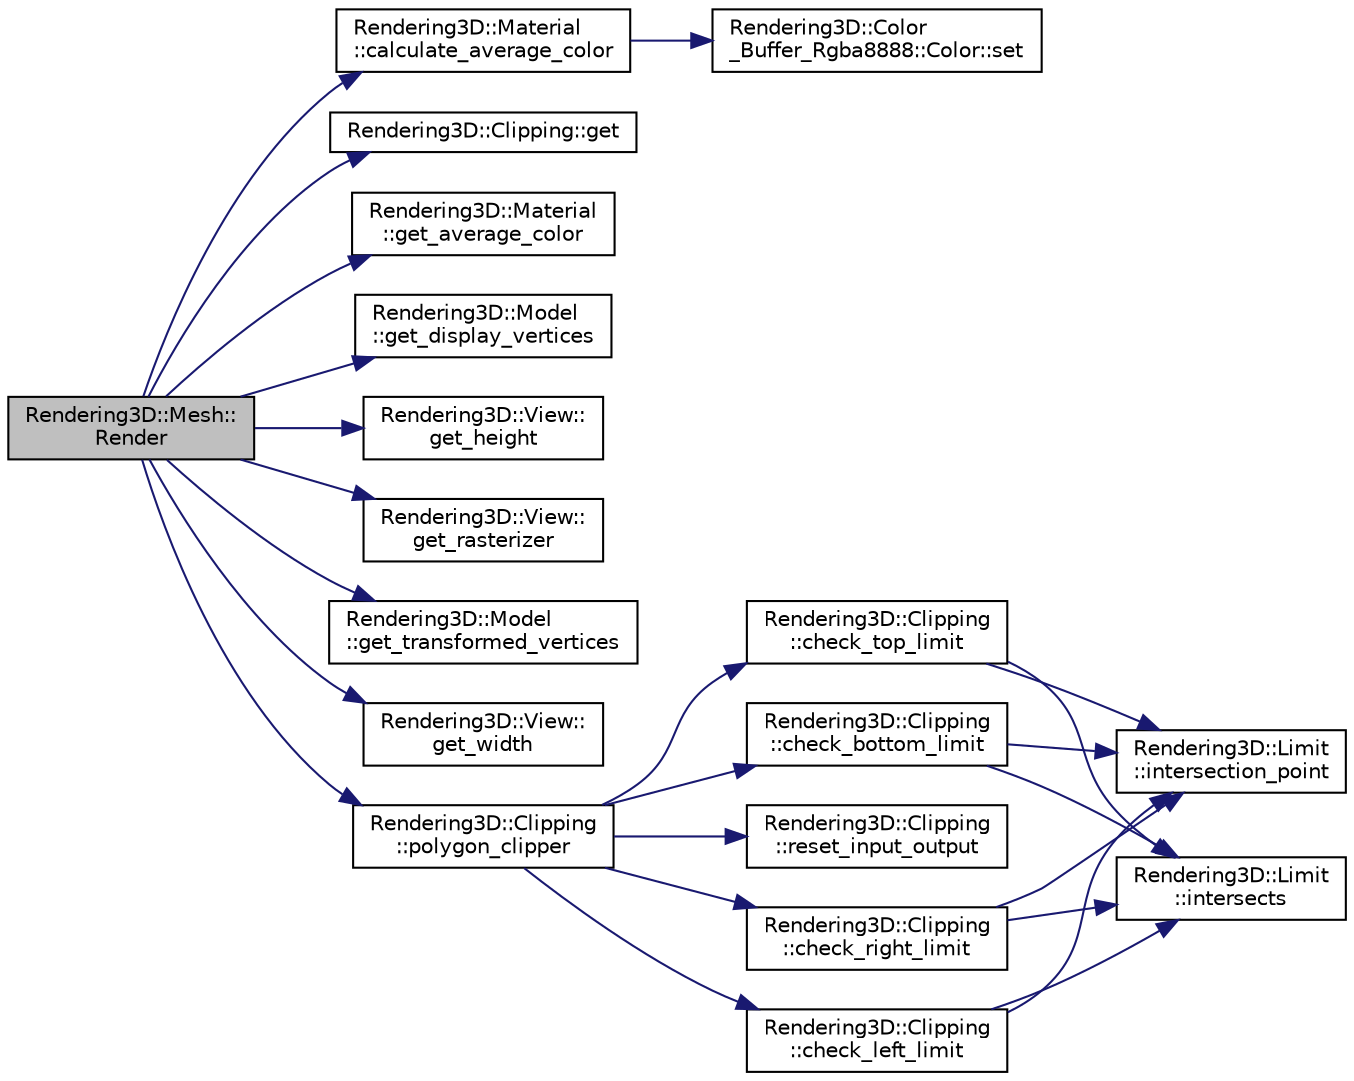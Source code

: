 digraph "Rendering3D::Mesh::Render"
{
 // LATEX_PDF_SIZE
  edge [fontname="Helvetica",fontsize="10",labelfontname="Helvetica",labelfontsize="10"];
  node [fontname="Helvetica",fontsize="10",shape=record];
  rankdir="LR";
  Node1 [label="Rendering3D::Mesh::\lRender",height=0.2,width=0.4,color="black", fillcolor="grey75", style="filled", fontcolor="black",tooltip="Render the mesh."];
  Node1 -> Node2 [color="midnightblue",fontsize="10",style="solid",fontname="Helvetica"];
  Node2 [label="Rendering3D::Material\l::calculate_average_color",height=0.2,width=0.4,color="black", fillcolor="white", style="filled",URL="$class_rendering3_d_1_1_material.html#a53ed78005b21983ec1faf32b24a4fa4b",tooltip="Calculate the average color in the given range."];
  Node2 -> Node3 [color="midnightblue",fontsize="10",style="solid",fontname="Helvetica"];
  Node3 [label="Rendering3D::Color\l_Buffer_Rgba8888::Color::set",height=0.2,width=0.4,color="black", fillcolor="white", style="filled",URL="$struct_rendering3_d_1_1_color___buffer___rgba8888_1_1_color.html#aab9ed9a0374d29b7cbd70c8749acef0c",tooltip=" "];
  Node1 -> Node4 [color="midnightblue",fontsize="10",style="solid",fontname="Helvetica"];
  Node4 [label="Rendering3D::Clipping::get",height=0.2,width=0.4,color="black", fillcolor="white", style="filled",URL="$class_rendering3_d_1_1_clipping.html#a1013860b1cb2a3227e50d2e5481c0304",tooltip="Gets the instance of the class. If its not created, it creates one."];
  Node1 -> Node5 [color="midnightblue",fontsize="10",style="solid",fontname="Helvetica"];
  Node5 [label="Rendering3D::Material\l::get_average_color",height=0.2,width=0.4,color="black", fillcolor="white", style="filled",URL="$class_rendering3_d_1_1_material.html#ae2d78af0330bf3f11b37e60a1110aa18",tooltip="Gets a reference to the average color."];
  Node1 -> Node6 [color="midnightblue",fontsize="10",style="solid",fontname="Helvetica"];
  Node6 [label="Rendering3D::Model\l::get_display_vertices",height=0.2,width=0.4,color="black", fillcolor="white", style="filled",URL="$class_rendering3_d_1_1_model.html#a298f9f42d75f40336050ec519b10d4a7",tooltip="Gets the display vertices reference."];
  Node1 -> Node7 [color="midnightblue",fontsize="10",style="solid",fontname="Helvetica"];
  Node7 [label="Rendering3D::View::\lget_height",height=0.2,width=0.4,color="black", fillcolor="white", style="filled",URL="$class_rendering3_d_1_1_view.html#a0a88d889fca2c252e2567cb0742cc83f",tooltip="Gets the height of the view as copy."];
  Node1 -> Node8 [color="midnightblue",fontsize="10",style="solid",fontname="Helvetica"];
  Node8 [label="Rendering3D::View::\lget_rasterizer",height=0.2,width=0.4,color="black", fillcolor="white", style="filled",URL="$class_rendering3_d_1_1_view.html#ac5bab45b4963d3816918e4d2e67a0aa3",tooltip="Gets a reference of the rasterizer."];
  Node1 -> Node9 [color="midnightblue",fontsize="10",style="solid",fontname="Helvetica"];
  Node9 [label="Rendering3D::Model\l::get_transformed_vertices",height=0.2,width=0.4,color="black", fillcolor="white", style="filled",URL="$class_rendering3_d_1_1_model.html#a8a99dbf3978044790472fb15cc20145e",tooltip="Gets the transformed vertices reference."];
  Node1 -> Node10 [color="midnightblue",fontsize="10",style="solid",fontname="Helvetica"];
  Node10 [label="Rendering3D::View::\lget_width",height=0.2,width=0.4,color="black", fillcolor="white", style="filled",URL="$class_rendering3_d_1_1_view.html#aee68b3e26be5c844d3f0a8680d769737",tooltip="Gets the width of the view as copy."];
  Node1 -> Node11 [color="midnightblue",fontsize="10",style="solid",fontname="Helvetica"];
  Node11 [label="Rendering3D::Clipping\l::polygon_clipper",height=0.2,width=0.4,color="black", fillcolor="white", style="filled",URL="$class_rendering3_d_1_1_clipping.html#aba534a4870c76acd8365f8eacf907789",tooltip="Polygon clipping following Sutherland-Hodgman method."];
  Node11 -> Node12 [color="midnightblue",fontsize="10",style="solid",fontname="Helvetica"];
  Node12 [label="Rendering3D::Clipping\l::check_bottom_limit",height=0.2,width=0.4,color="black", fillcolor="white", style="filled",URL="$class_rendering3_d_1_1_clipping.html#a5e27e445746b5f165509a4b2f9961d4b",tooltip="Clip by bottom limit."];
  Node12 -> Node13 [color="midnightblue",fontsize="10",style="solid",fontname="Helvetica"];
  Node13 [label="Rendering3D::Limit\l::intersection_point",height=0.2,width=0.4,color="black", fillcolor="white", style="filled",URL="$struct_rendering3_d_1_1_limit.html#a17357ffb7febf19d89ec2a3f7f9a1522",tooltip="Calculates the intersection point between a given line and the limit."];
  Node12 -> Node14 [color="midnightblue",fontsize="10",style="solid",fontname="Helvetica"];
  Node14 [label="Rendering3D::Limit\l::intersects",height=0.2,width=0.4,color="black", fillcolor="white", style="filled",URL="$struct_rendering3_d_1_1_limit.html#a10e8487267a5f8dd0174905210fae66f",tooltip="Calculates if a rect line described by the given points intersects this limit."];
  Node11 -> Node15 [color="midnightblue",fontsize="10",style="solid",fontname="Helvetica"];
  Node15 [label="Rendering3D::Clipping\l::check_left_limit",height=0.2,width=0.4,color="black", fillcolor="white", style="filled",URL="$class_rendering3_d_1_1_clipping.html#a1df44875a1d44ee5b2e0ecf8499aff85",tooltip="Clip by left limit."];
  Node15 -> Node13 [color="midnightblue",fontsize="10",style="solid",fontname="Helvetica"];
  Node15 -> Node14 [color="midnightblue",fontsize="10",style="solid",fontname="Helvetica"];
  Node11 -> Node16 [color="midnightblue",fontsize="10",style="solid",fontname="Helvetica"];
  Node16 [label="Rendering3D::Clipping\l::check_right_limit",height=0.2,width=0.4,color="black", fillcolor="white", style="filled",URL="$class_rendering3_d_1_1_clipping.html#a8558ab393caf638bfbe84304c5af7265",tooltip="Clip by right limit."];
  Node16 -> Node13 [color="midnightblue",fontsize="10",style="solid",fontname="Helvetica"];
  Node16 -> Node14 [color="midnightblue",fontsize="10",style="solid",fontname="Helvetica"];
  Node11 -> Node17 [color="midnightblue",fontsize="10",style="solid",fontname="Helvetica"];
  Node17 [label="Rendering3D::Clipping\l::check_top_limit",height=0.2,width=0.4,color="black", fillcolor="white", style="filled",URL="$class_rendering3_d_1_1_clipping.html#a783ab16f34829adbec3b44b4e4c436f5",tooltip="Clip by top limit."];
  Node17 -> Node13 [color="midnightblue",fontsize="10",style="solid",fontname="Helvetica"];
  Node17 -> Node14 [color="midnightblue",fontsize="10",style="solid",fontname="Helvetica"];
  Node11 -> Node18 [color="midnightblue",fontsize="10",style="solid",fontname="Helvetica"];
  Node18 [label="Rendering3D::Clipping\l::reset_input_output",height=0.2,width=0.4,color="black", fillcolor="white", style="filled",URL="$class_rendering3_d_1_1_clipping.html#aa6f6ea81d3eb5c62971d7736cf6e769e",tooltip="Swap the vector."];
}
